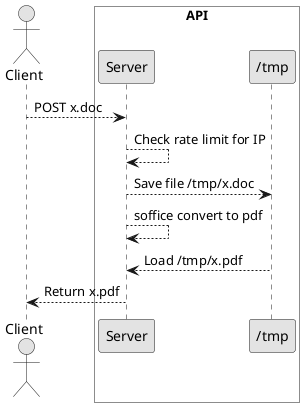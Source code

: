 @startuml PDF Service

skinparam monochrome true

actor Client
box "API" #white
    participant Server
    participant "/tmp" as fs
end box

Client --> Server: POST x.doc
Server --> Server: Check rate limit for IP
Server --> fs: Save file /tmp/x.doc
Server --> Server: soffice convert to pdf
fs --> Server: Load /tmp/x.pdf
Server --> Client: Return x.pdf

@enduml